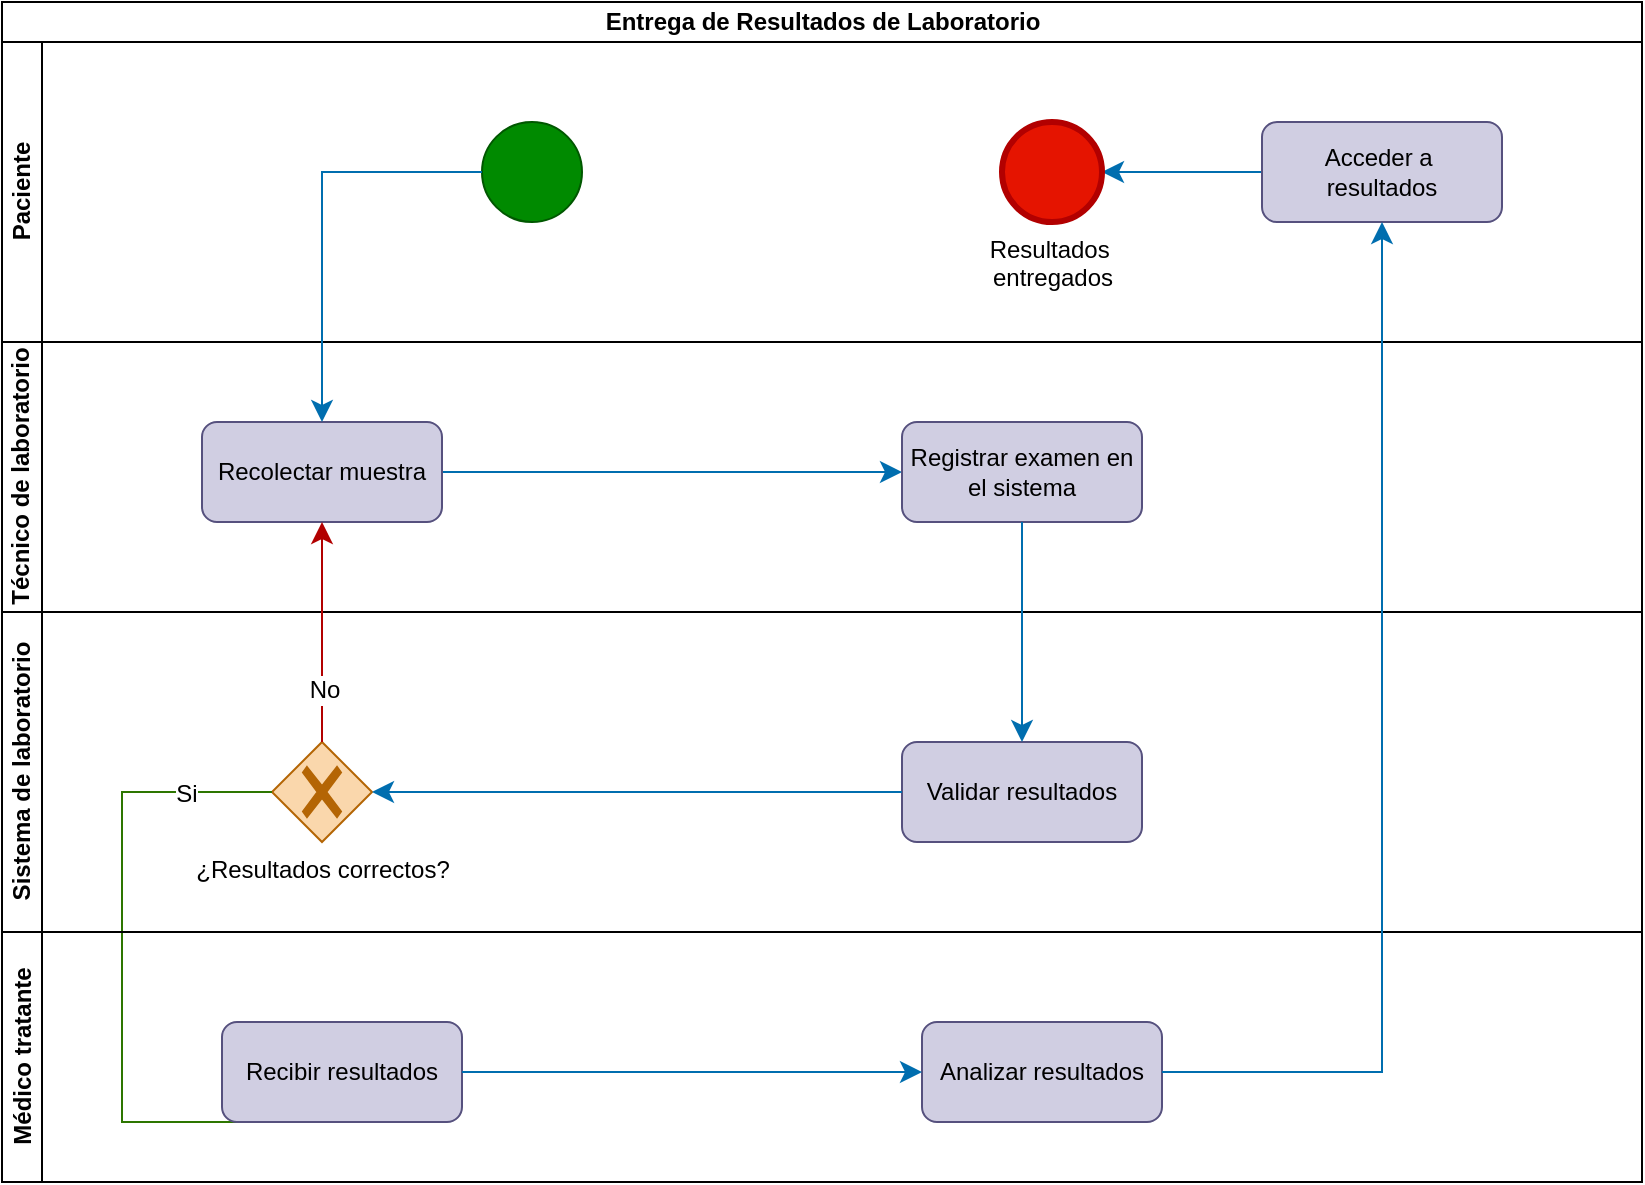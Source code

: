<mxfile version="28.1.0">
  <diagram name="Página-1" id="KHofPTOXWd8qijtCDfdV">
    <mxGraphModel dx="1681" dy="579" grid="1" gridSize="10" guides="1" tooltips="1" connect="1" arrows="1" fold="1" page="1" pageScale="1" pageWidth="1169" pageHeight="827" math="0" shadow="0">
      <root>
        <mxCell id="0" />
        <mxCell id="1" parent="0" />
        <mxCell id="7W3nszLBOU2kQMFWizv6-1" value="Entrega de Resultados de Laboratorio" style="swimlane;childLayout=stackLayout;resizeParent=1;resizeParentMax=0;horizontal=1;startSize=20;horizontalStack=0;html=1;" vertex="1" parent="1">
          <mxGeometry x="-290" y="30" width="820" height="590" as="geometry" />
        </mxCell>
        <mxCell id="7W3nszLBOU2kQMFWizv6-2" value="Paciente" style="swimlane;startSize=20;horizontal=0;html=1;" vertex="1" parent="7W3nszLBOU2kQMFWizv6-1">
          <mxGeometry y="20" width="820" height="150" as="geometry" />
        </mxCell>
        <mxCell id="7W3nszLBOU2kQMFWizv6-4" value="&lt;font style=&quot;color: light-dark(rgb(255, 255, 255), rgb(255, 255, 255));&quot;&gt;Paciente solicita&lt;/font&gt;&lt;div&gt;&lt;font style=&quot;color: light-dark(rgb(255, 255, 255), rgb(255, 255, 255));&quot;&gt;&amp;nbsp;resultado&lt;/font&gt;&lt;/div&gt;" style="points=[[0.145,0.145,0],[0.5,0,0],[0.855,0.145,0],[1,0.5,0],[0.855,0.855,0],[0.5,1,0],[0.145,0.855,0],[0,0.5,0]];shape=mxgraph.bpmn.event;html=1;verticalLabelPosition=bottom;labelBackgroundColor=#ffffff;verticalAlign=top;align=center;perimeter=ellipsePerimeter;outlineConnect=0;aspect=fixed;outline=standard;symbol=general;fillColor=#008a00;fontColor=#ffffff;strokeColor=#005700;" vertex="1" parent="7W3nszLBOU2kQMFWizv6-2">
          <mxGeometry x="240" y="40" width="50" height="50" as="geometry" />
        </mxCell>
        <mxCell id="7W3nszLBOU2kQMFWizv6-54" value="" style="edgeStyle=none;curved=1;rounded=0;orthogonalLoop=1;jettySize=auto;html=1;fontSize=12;startSize=8;endSize=8;fillColor=#1ba1e2;strokeColor=#006EAF;" edge="1" parent="7W3nszLBOU2kQMFWizv6-2" source="7W3nszLBOU2kQMFWizv6-52" target="7W3nszLBOU2kQMFWizv6-53">
          <mxGeometry relative="1" as="geometry" />
        </mxCell>
        <mxCell id="7W3nszLBOU2kQMFWizv6-52" value="Acceder a&amp;nbsp;&lt;div&gt;resultados&lt;/div&gt;" style="whiteSpace=wrap;html=1;rounded=1;fillColor=#d0cee2;strokeColor=#56517e;" vertex="1" parent="7W3nszLBOU2kQMFWizv6-2">
          <mxGeometry x="630" y="40" width="120" height="50" as="geometry" />
        </mxCell>
        <mxCell id="7W3nszLBOU2kQMFWizv6-53" value="&lt;font style=&quot;color: light-dark(rgb(0, 0, 0), rgb(255, 255, 255));&quot;&gt;Resultados&amp;nbsp;&lt;/font&gt;&lt;div&gt;&lt;font style=&quot;color: light-dark(rgb(0, 0, 0), rgb(255, 255, 255));&quot;&gt;entregados&lt;/font&gt;&lt;/div&gt;" style="points=[[0.145,0.145,0],[0.5,0,0],[0.855,0.145,0],[1,0.5,0],[0.855,0.855,0],[0.5,1,0],[0.145,0.855,0],[0,0.5,0]];shape=mxgraph.bpmn.event;html=1;verticalLabelPosition=bottom;labelBackgroundColor=#ffffff;verticalAlign=top;align=center;perimeter=ellipsePerimeter;outlineConnect=0;aspect=fixed;outline=end;symbol=terminate2;fillColor=light-dark(#E51400,#D22010);fontColor=#ffffff;strokeColor=#B20000;" vertex="1" parent="7W3nszLBOU2kQMFWizv6-2">
          <mxGeometry x="500" y="40" width="50" height="50" as="geometry" />
        </mxCell>
        <mxCell id="7W3nszLBOU2kQMFWizv6-9" value="Técnico de laboratorio" style="swimlane;startSize=20;horizontal=0;html=1;" vertex="1" parent="7W3nszLBOU2kQMFWizv6-1">
          <mxGeometry y="170" width="820" height="135" as="geometry" />
        </mxCell>
        <mxCell id="7W3nszLBOU2kQMFWizv6-36" value="" style="edgeStyle=none;curved=1;rounded=0;orthogonalLoop=1;jettySize=auto;html=1;fontSize=12;startSize=8;endSize=8;fillColor=#1ba1e2;strokeColor=#006EAF;" edge="1" parent="7W3nszLBOU2kQMFWizv6-9" source="7W3nszLBOU2kQMFWizv6-34" target="7W3nszLBOU2kQMFWizv6-35">
          <mxGeometry relative="1" as="geometry" />
        </mxCell>
        <mxCell id="7W3nszLBOU2kQMFWizv6-34" value="Recolectar muestra" style="rounded=1;whiteSpace=wrap;html=1;fillColor=#d0cee2;strokeColor=#56517e;" vertex="1" parent="7W3nszLBOU2kQMFWizv6-9">
          <mxGeometry x="100" y="40" width="120" height="50" as="geometry" />
        </mxCell>
        <mxCell id="7W3nszLBOU2kQMFWizv6-35" value="Registrar examen en el sistema" style="whiteSpace=wrap;html=1;rounded=1;fillColor=#d0cee2;strokeColor=#56517e;" vertex="1" parent="7W3nszLBOU2kQMFWizv6-9">
          <mxGeometry x="450" y="40" width="120" height="50" as="geometry" />
        </mxCell>
        <mxCell id="7W3nszLBOU2kQMFWizv6-13" value="Sistema de laboratorio" style="swimlane;startSize=20;horizontal=0;html=1;" vertex="1" parent="7W3nszLBOU2kQMFWizv6-1">
          <mxGeometry y="305" width="820" height="160" as="geometry" />
        </mxCell>
        <mxCell id="7W3nszLBOU2kQMFWizv6-39" value="Validar resultados" style="whiteSpace=wrap;html=1;rounded=1;fillColor=#d0cee2;strokeColor=#56517e;" vertex="1" parent="7W3nszLBOU2kQMFWizv6-13">
          <mxGeometry x="450" y="65" width="120" height="50" as="geometry" />
        </mxCell>
        <mxCell id="7W3nszLBOU2kQMFWizv6-41" value="¿Resultados correctos?" style="points=[[0.25,0.25,0],[0.5,0,0],[0.75,0.25,0],[1,0.5,0],[0.75,0.75,0],[0.5,1,0],[0.25,0.75,0],[0,0.5,0]];shape=mxgraph.bpmn.gateway2;html=1;verticalLabelPosition=bottom;labelBackgroundColor=#ffffff;verticalAlign=top;align=center;perimeter=rhombusPerimeter;outlineConnect=0;outline=none;symbol=none;gwType=exclusive;fillColor=#fad7ac;strokeColor=#b46504;" vertex="1" parent="7W3nszLBOU2kQMFWizv6-13">
          <mxGeometry x="135" y="65" width="50" height="50" as="geometry" />
        </mxCell>
        <mxCell id="7W3nszLBOU2kQMFWizv6-43" value="" style="endArrow=classic;html=1;rounded=0;fontSize=12;startSize=8;endSize=8;curved=1;entryX=1;entryY=0.5;entryDx=0;entryDy=0;entryPerimeter=0;exitX=0;exitY=0.5;exitDx=0;exitDy=0;fillColor=#1ba1e2;strokeColor=#006EAF;" edge="1" parent="7W3nszLBOU2kQMFWizv6-13" source="7W3nszLBOU2kQMFWizv6-39" target="7W3nszLBOU2kQMFWizv6-41">
          <mxGeometry width="50" height="50" relative="1" as="geometry">
            <mxPoint x="240" y="-25" as="sourcePoint" />
            <mxPoint x="290" y="-75" as="targetPoint" />
          </mxGeometry>
        </mxCell>
        <mxCell id="7W3nszLBOU2kQMFWizv6-40" value="" style="edgeStyle=none;curved=1;rounded=0;orthogonalLoop=1;jettySize=auto;html=1;fontSize=12;startSize=8;endSize=8;fillColor=#1ba1e2;strokeColor=#006EAF;" edge="1" parent="7W3nszLBOU2kQMFWizv6-1" source="7W3nszLBOU2kQMFWizv6-35" target="7W3nszLBOU2kQMFWizv6-39">
          <mxGeometry relative="1" as="geometry" />
        </mxCell>
        <mxCell id="7W3nszLBOU2kQMFWizv6-42" value="" style="edgeStyle=none;curved=1;rounded=0;orthogonalLoop=1;jettySize=auto;html=1;fontSize=12;startSize=8;endSize=8;fillColor=#e51400;strokeColor=#B20000;" edge="1" parent="7W3nszLBOU2kQMFWizv6-1" source="7W3nszLBOU2kQMFWizv6-41" target="7W3nszLBOU2kQMFWizv6-34">
          <mxGeometry relative="1" as="geometry" />
        </mxCell>
        <mxCell id="7W3nszLBOU2kQMFWizv6-44" value="No" style="edgeLabel;html=1;align=center;verticalAlign=middle;resizable=0;points=[];fontSize=12;" vertex="1" connectable="0" parent="7W3nszLBOU2kQMFWizv6-42">
          <mxGeometry x="-0.517" y="-1" relative="1" as="geometry">
            <mxPoint as="offset" />
          </mxGeometry>
        </mxCell>
        <mxCell id="7W3nszLBOU2kQMFWizv6-46" value="" style="endArrow=classic;html=1;rounded=0;fontSize=12;startSize=8;endSize=8;curved=0;exitX=0;exitY=0.5;exitDx=0;exitDy=0;exitPerimeter=0;entryX=0.5;entryY=0;entryDx=0;entryDy=0;fillColor=#1ba1e2;strokeColor=#006EAF;" edge="1" parent="7W3nszLBOU2kQMFWizv6-1" source="7W3nszLBOU2kQMFWizv6-4" target="7W3nszLBOU2kQMFWizv6-34">
          <mxGeometry width="50" height="50" relative="1" as="geometry">
            <mxPoint x="510" y="330" as="sourcePoint" />
            <mxPoint x="560" y="280" as="targetPoint" />
            <Array as="points">
              <mxPoint x="160" y="85" />
            </Array>
          </mxGeometry>
        </mxCell>
        <mxCell id="7W3nszLBOU2kQMFWizv6-47" value="" style="endArrow=classic;html=1;rounded=0;fontSize=12;startSize=8;endSize=8;curved=0;exitX=0;exitY=0.5;exitDx=0;exitDy=0;exitPerimeter=0;entryX=0.5;entryY=0;entryDx=0;entryDy=0;fillColor=#60a917;strokeColor=#2D7600;" edge="1" parent="7W3nszLBOU2kQMFWizv6-1" source="7W3nszLBOU2kQMFWizv6-41" target="7W3nszLBOU2kQMFWizv6-45">
          <mxGeometry width="50" height="50" relative="1" as="geometry">
            <mxPoint x="510" y="500" as="sourcePoint" />
            <mxPoint x="560" y="450" as="targetPoint" />
            <Array as="points">
              <mxPoint x="60" y="395" />
              <mxPoint x="60" y="560" />
              <mxPoint x="170" y="560" />
            </Array>
          </mxGeometry>
        </mxCell>
        <mxCell id="7W3nszLBOU2kQMFWizv6-49" value="Si" style="edgeLabel;html=1;align=center;verticalAlign=middle;resizable=0;points=[];fontSize=12;" vertex="1" connectable="0" parent="7W3nszLBOU2kQMFWizv6-47">
          <mxGeometry x="-0.784" y="1" relative="1" as="geometry">
            <mxPoint as="offset" />
          </mxGeometry>
        </mxCell>
        <mxCell id="7W3nszLBOU2kQMFWizv6-28" value="Médico tratante" style="swimlane;startSize=20;horizontal=0;html=1;" vertex="1" parent="7W3nszLBOU2kQMFWizv6-1">
          <mxGeometry y="465" width="820" height="125" as="geometry" />
        </mxCell>
        <mxCell id="7W3nszLBOU2kQMFWizv6-45" value="Recibir resultados" style="rounded=1;whiteSpace=wrap;html=1;fillColor=#d0cee2;strokeColor=#56517e;" vertex="1" parent="7W3nszLBOU2kQMFWizv6-28">
          <mxGeometry x="110" y="45" width="120" height="50" as="geometry" />
        </mxCell>
        <mxCell id="7W3nszLBOU2kQMFWizv6-50" value="Analizar resultados" style="rounded=1;whiteSpace=wrap;html=1;fillColor=#d0cee2;strokeColor=#56517e;" vertex="1" parent="7W3nszLBOU2kQMFWizv6-28">
          <mxGeometry x="460" y="45" width="120" height="50" as="geometry" />
        </mxCell>
        <mxCell id="7W3nszLBOU2kQMFWizv6-51" value="" style="endArrow=classic;html=1;rounded=0;fontSize=12;startSize=8;endSize=8;curved=1;exitX=1;exitY=0.5;exitDx=0;exitDy=0;entryX=0;entryY=0.5;entryDx=0;entryDy=0;fillColor=#1ba1e2;strokeColor=#006EAF;" edge="1" parent="7W3nszLBOU2kQMFWizv6-28" source="7W3nszLBOU2kQMFWizv6-45" target="7W3nszLBOU2kQMFWizv6-50">
          <mxGeometry width="50" height="50" relative="1" as="geometry">
            <mxPoint x="350" y="-35" as="sourcePoint" />
            <mxPoint x="400" y="-85" as="targetPoint" />
          </mxGeometry>
        </mxCell>
        <mxCell id="7W3nszLBOU2kQMFWizv6-56" value="" style="endArrow=classic;html=1;rounded=0;fontSize=12;startSize=8;endSize=8;curved=0;exitX=1;exitY=0.5;exitDx=0;exitDy=0;entryX=0.5;entryY=1;entryDx=0;entryDy=0;fillColor=#1ba1e2;strokeColor=#006EAF;" edge="1" parent="7W3nszLBOU2kQMFWizv6-1" source="7W3nszLBOU2kQMFWizv6-50" target="7W3nszLBOU2kQMFWizv6-52">
          <mxGeometry width="50" height="50" relative="1" as="geometry">
            <mxPoint x="360" y="540" as="sourcePoint" />
            <mxPoint x="410" y="490" as="targetPoint" />
            <Array as="points">
              <mxPoint x="690" y="535" />
            </Array>
          </mxGeometry>
        </mxCell>
      </root>
    </mxGraphModel>
  </diagram>
</mxfile>
